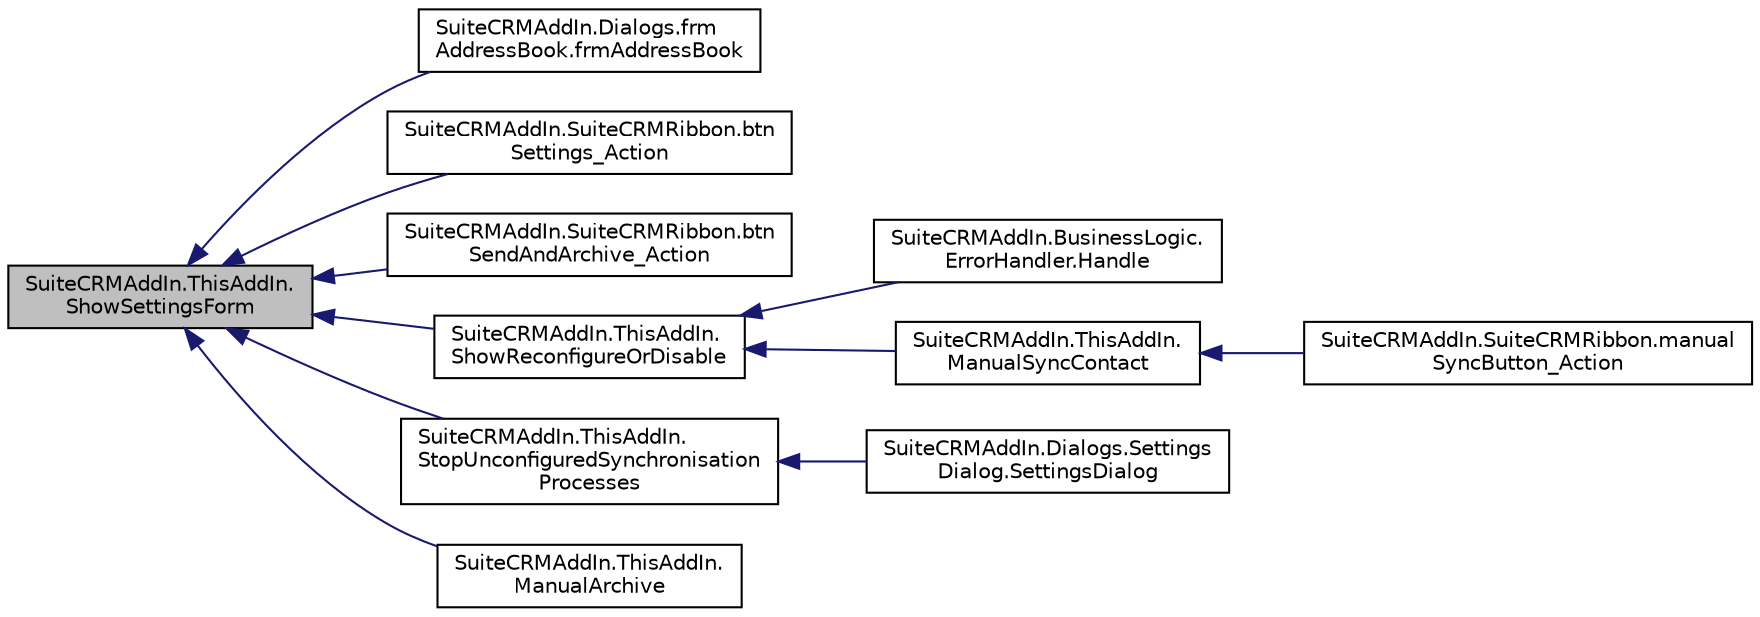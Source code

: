 digraph "SuiteCRMAddIn.ThisAddIn.ShowSettingsForm"
{
  edge [fontname="Helvetica",fontsize="10",labelfontname="Helvetica",labelfontsize="10"];
  node [fontname="Helvetica",fontsize="10",shape=record];
  rankdir="LR";
  Node93 [label="SuiteCRMAddIn.ThisAddIn.\lShowSettingsForm",height=0.2,width=0.4,color="black", fillcolor="grey75", style="filled", fontcolor="black"];
  Node93 -> Node94 [dir="back",color="midnightblue",fontsize="10",style="solid",fontname="Helvetica"];
  Node94 [label="SuiteCRMAddIn.Dialogs.frm\lAddressBook.frmAddressBook",height=0.2,width=0.4,color="black", fillcolor="white", style="filled",URL="$class_suite_c_r_m_add_in_1_1_dialogs_1_1frm_address_book.html#a3f4f6f3af970c21ddfe73c19c93e02d2"];
  Node93 -> Node95 [dir="back",color="midnightblue",fontsize="10",style="solid",fontname="Helvetica"];
  Node95 [label="SuiteCRMAddIn.SuiteCRMRibbon.btn\lSettings_Action",height=0.2,width=0.4,color="black", fillcolor="white", style="filled",URL="$class_suite_c_r_m_add_in_1_1_suite_c_r_m_ribbon.html#ac7bad1d88ebad66fa5002435b445767d"];
  Node93 -> Node96 [dir="back",color="midnightblue",fontsize="10",style="solid",fontname="Helvetica"];
  Node96 [label="SuiteCRMAddIn.SuiteCRMRibbon.btn\lSendAndArchive_Action",height=0.2,width=0.4,color="black", fillcolor="white", style="filled",URL="$class_suite_c_r_m_add_in_1_1_suite_c_r_m_ribbon.html#ae7ab1a21f9a62df6f3c3138c99358a6c",tooltip="Send, and also archive to CRM, the current message in the composer window. "];
  Node93 -> Node97 [dir="back",color="midnightblue",fontsize="10",style="solid",fontname="Helvetica"];
  Node97 [label="SuiteCRMAddIn.ThisAddIn.\lShowReconfigureOrDisable",height=0.2,width=0.4,color="black", fillcolor="white", style="filled",URL="$class_suite_c_r_m_add_in_1_1_this_add_in.html#a5a59515dac58ee4eb1169adf2f3d597b",tooltip="Show the reconfigure or disable dialogue with this summary of the problem. "];
  Node97 -> Node98 [dir="back",color="midnightblue",fontsize="10",style="solid",fontname="Helvetica"];
  Node98 [label="SuiteCRMAddIn.BusinessLogic.\lErrorHandler.Handle",height=0.2,width=0.4,color="black", fillcolor="white", style="filled",URL="$class_suite_c_r_m_add_in_1_1_business_logic_1_1_error_handler.html#a18ba52f2b888c01ff095e0ec6f9642cb",tooltip="Handle bad credentials specially. "];
  Node97 -> Node99 [dir="back",color="midnightblue",fontsize="10",style="solid",fontname="Helvetica"];
  Node99 [label="SuiteCRMAddIn.ThisAddIn.\lManualSyncContact",height=0.2,width=0.4,color="black", fillcolor="white", style="filled",URL="$class_suite_c_r_m_add_in_1_1_this_add_in.html#a912a8f4c13342a9f8673693b8424f90c"];
  Node99 -> Node100 [dir="back",color="midnightblue",fontsize="10",style="solid",fontname="Helvetica"];
  Node100 [label="SuiteCRMAddIn.SuiteCRMRibbon.manual\lSyncButton_Action",height=0.2,width=0.4,color="black", fillcolor="white", style="filled",URL="$class_suite_c_r_m_add_in_1_1_suite_c_r_m_ribbon.html#a2b2a6e806ba12bfa2d2661ace1e291d2"];
  Node93 -> Node101 [dir="back",color="midnightblue",fontsize="10",style="solid",fontname="Helvetica"];
  Node101 [label="SuiteCRMAddIn.ThisAddIn.\lStopUnconfiguredSynchronisation\lProcesses",height=0.2,width=0.4,color="black", fillcolor="white", style="filled",URL="$class_suite_c_r_m_add_in_1_1_this_add_in.html#aa11073e39b068391a2bb352942bd7cc9",tooltip="Start all synchronisation processes that are not configured to run, if they are already running..."];
  Node101 -> Node102 [dir="back",color="midnightblue",fontsize="10",style="solid",fontname="Helvetica"];
  Node102 [label="SuiteCRMAddIn.Dialogs.Settings\lDialog.SettingsDialog",height=0.2,width=0.4,color="black", fillcolor="white", style="filled",URL="$class_suite_c_r_m_add_in_1_1_dialogs_1_1_settings_dialog.html#a55bf341eb6cf34acaa004c221719b4ba"];
  Node93 -> Node103 [dir="back",color="midnightblue",fontsize="10",style="solid",fontname="Helvetica"];
  Node103 [label="SuiteCRMAddIn.ThisAddIn.\lManualArchive",height=0.2,width=0.4,color="black", fillcolor="white", style="filled",URL="$class_suite_c_r_m_add_in_1_1_this_add_in.html#a3d3136423943e3e4f71d3ea2b1062147"];
}

